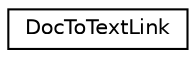 digraph "类继承关系图"
{
  edge [fontname="Helvetica",fontsize="10",labelfontname="Helvetica",labelfontsize="10"];
  node [fontname="Helvetica",fontsize="10",shape=record];
  rankdir="LR";
  Node0 [label="DocToTextLink",height=0.2,width=0.4,color="black", fillcolor="white", style="filled",URL="$struct_doc_to_text_link.html"];
}
